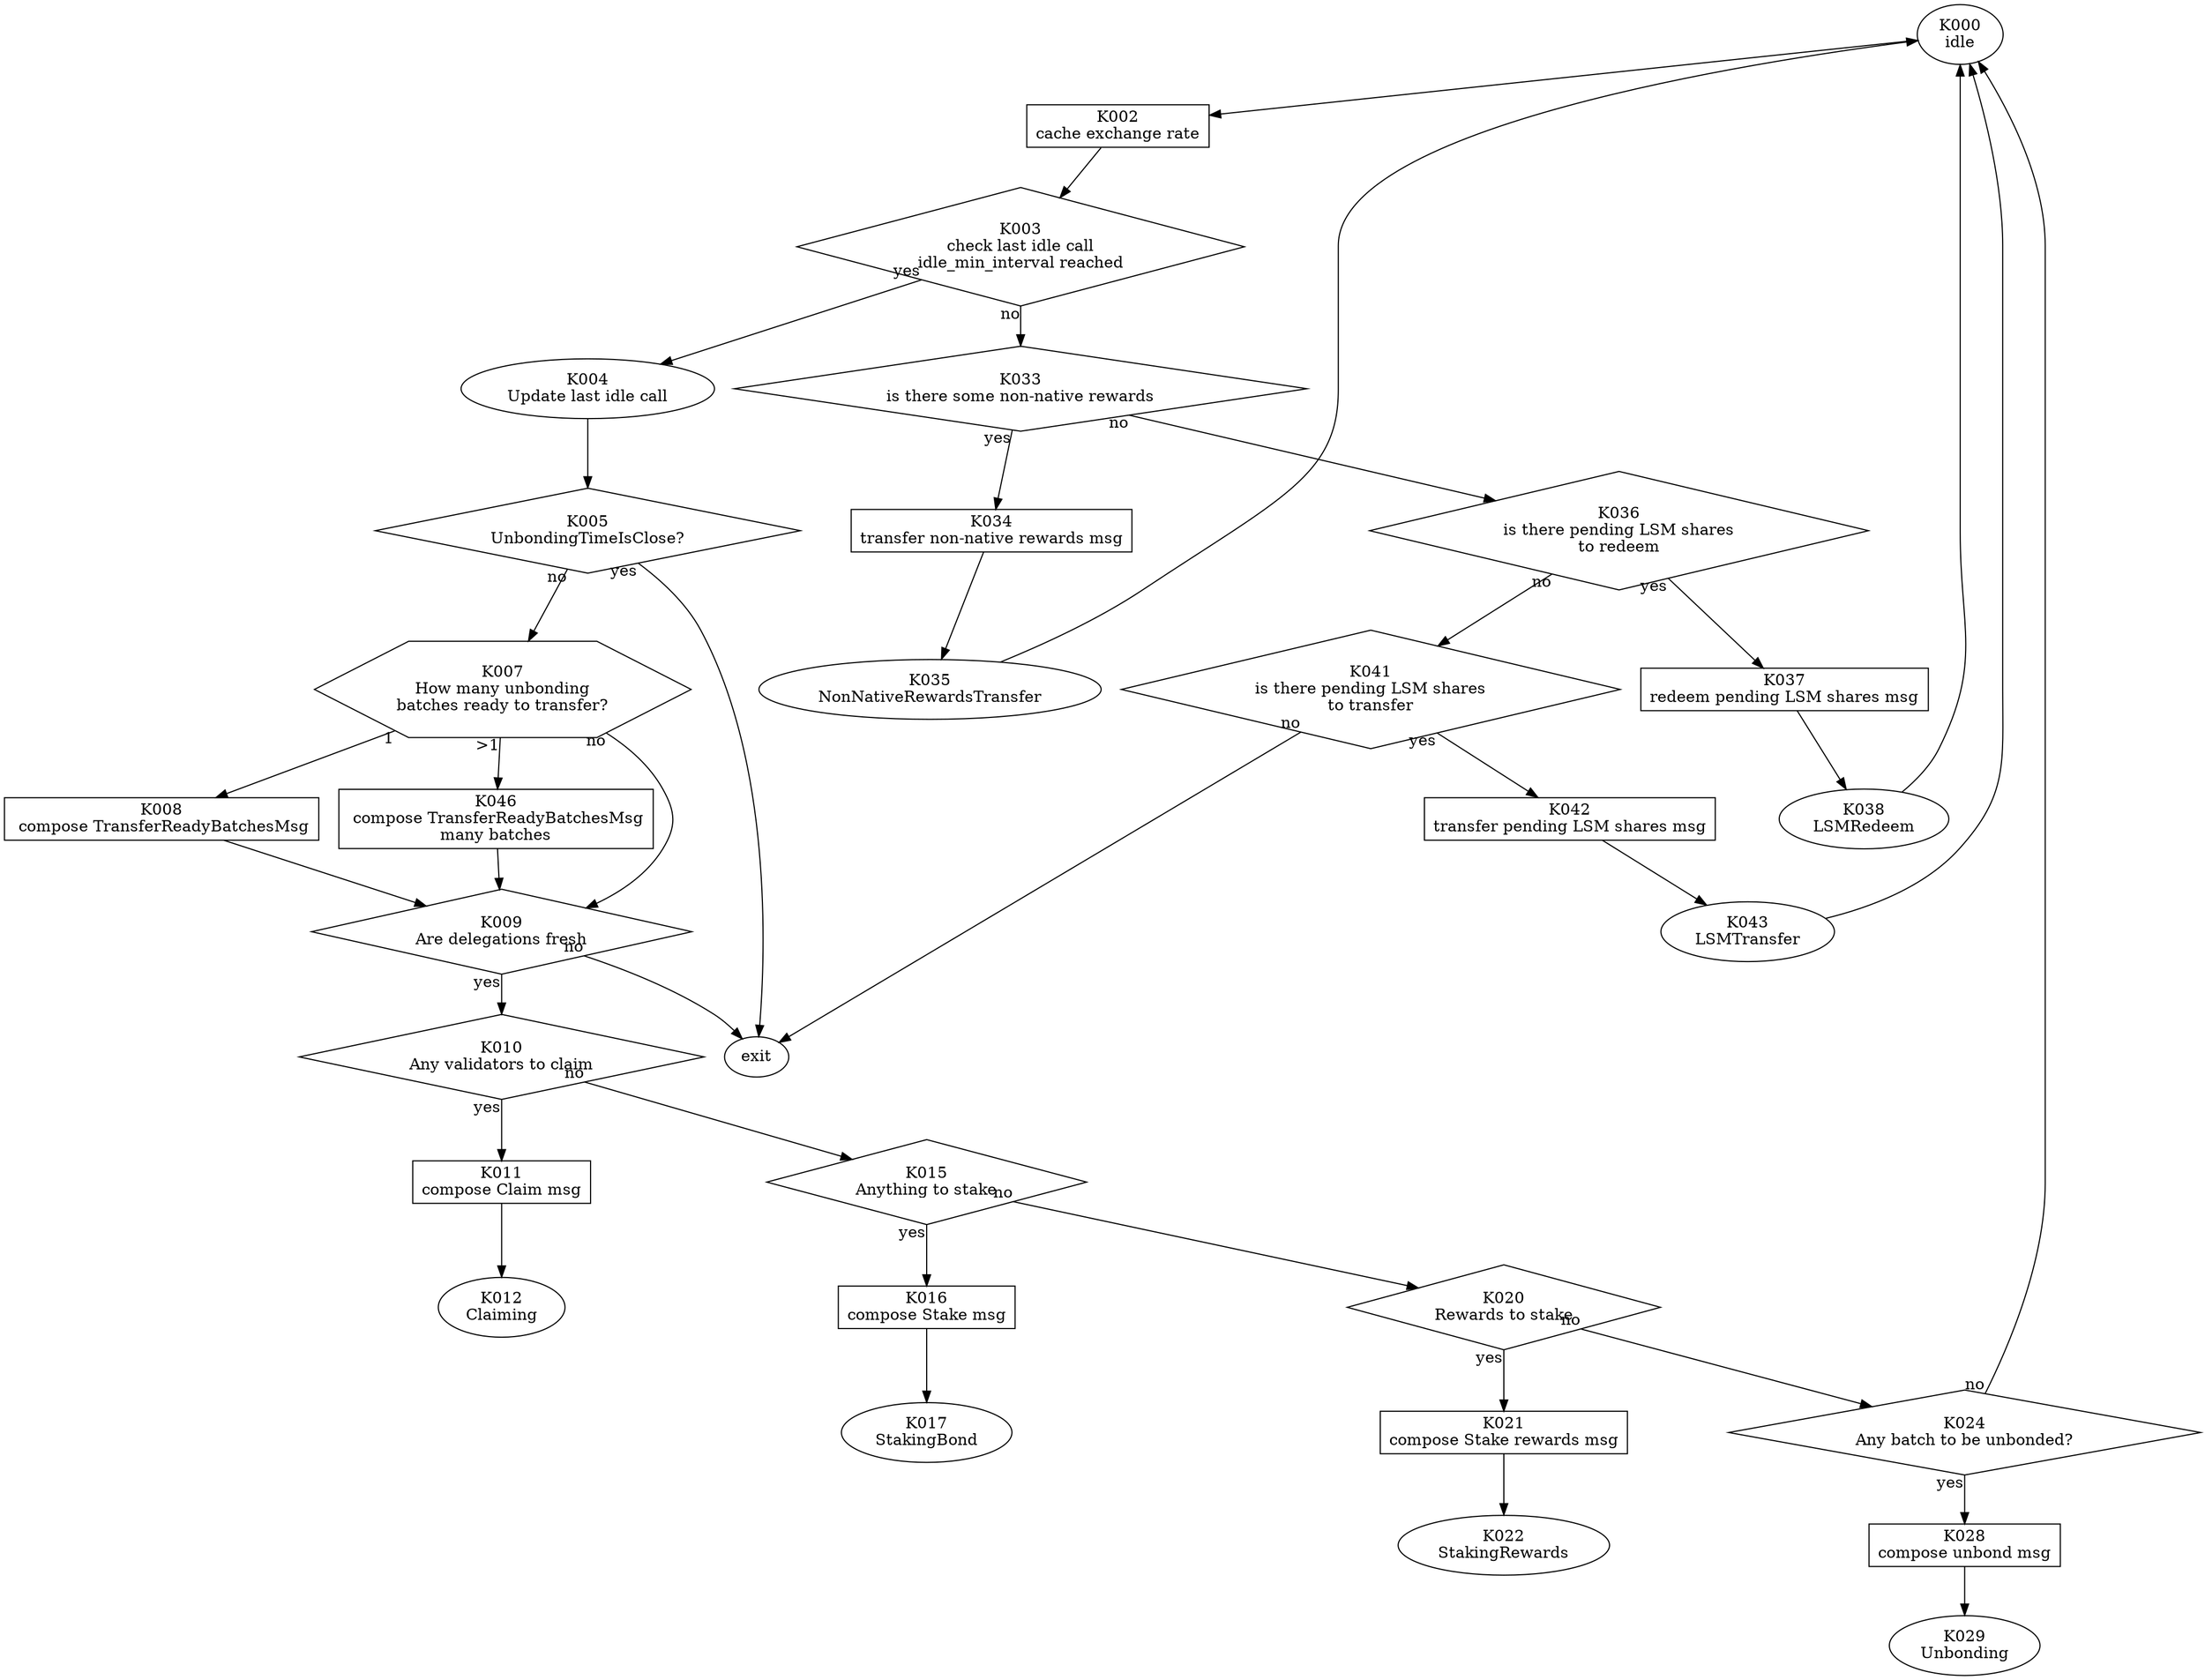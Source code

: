 digraph G {
    K000 [label = "K000\nidle";];
    K002 [label = "K002\ncache exchange rate";shape = "box";];
    K003 [label = "K003\ncheck last idle call\nidle_min_interval reached";shape = "diamond";];
    
    K033 [label = "K033\nis there some non-native rewards";shape = "diamond";];
    K034 [label = "K034\ntransfer non-native rewards msg";shape = "box";];
    K035 [label = "K035\nNonNativeRewardsTransfer";];
    
    K036 [label = "K036\nis there pending LSM shares\nto redeem";shape = "diamond";];
    K037 [label = "K037\nredeem pending LSM shares msg";shape = "box";];
    K038 [label = "K038\nLSMRedeem";];
    
    K041 [label = "K041\nis there pending LSM shares\nto transfer";shape = "diamond";];
    K042 [label = "K042\ntransfer pending LSM shares msg";shape = "box";];
    K043 [label = "K043\nLSMTransfer";];
    
    K005 [label = "K005\nUnbondingTimeIsClose?";shape = "diamond";];
    K007 [label = "K007\nHow many unbonding\nbatches ready to transfer?";shape = "hexagon";];
    K008 [label = "K008\n compose TransferReadyBatchesMsg";shape = "box";];
    K046 [label = "K046\n compose TransferReadyBatchesMsg\nmany batches";shape = "box";];
    
    K009 [label = "K009\nAre delegations fresh";shape = "diamond";];
    K010 [label = "K010\nAny validators to claim";shape = "diamond";];
    
    K015 [label = "K015\nAnything to stake";shape = "diamond";];
    K016 [label = "K016\ncompose Stake msg";shape = "box";];
    K017 [label = "K017\nStakingBond";];
    
    K020 [label = "K020\nRewards to stake";shape = "diamond";];
    K021 [label = "K021\ncompose Stake rewards msg";shape = "box";];
    K022 [label = "K022\nStakingRewards";];
    
    K024 [label = "K024\nAny batch to be unbonded?";shape = "diamond";];
    K028 [label = "K028\ncompose unbond msg";shape = "box";];
    K029 [label = "K029\nUnbonding";];
    
    K011 [label = "K011\ncompose Claim msg";shape = "box";];
    K012 [label = "K012\nClaiming";];
    K004 [label = "K004\nUpdate last idle call";];
    
    ERR [label = "exit";];
    
    K000 -> K002;
    K002 -> K003;
    K003 -> K033 [taillabel = "no";];
    
    K033 -> K034 [taillabel = "yes";];
    K034 -> K035;
    K033 -> K036 [taillabel = "no";];
    K036 -> K037 [taillabel = "yes";];
    K037 -> K038;
    K036 -> K041 [taillabel = "no";];
    K041 -> K042 [taillabel = "yes";];
    K042 -> K043;
    K041 -> ERR [taillabel = "no";];
    
    K003 -> K004 [taillabel = "yes";];
    K004 -> K005;
    K005 -> ERR [taillabel = "yes";];
    K005 -> K007 [taillabel = "no";];
    
    K007 -> K008 [taillabel = "1";];
    K007 -> K046 [taillabel = ">1";];
    K007 -> K009 [taillabel = "no";];

    K008 -> K009;
    K046 -> K009;
    
    K009 -> ERR [taillabel = "no";];
    K009 -> K010 [taillabel = "yes";];
    K010 -> K015 [taillabel = "no";];
    K015 -> K016 [taillabel = "yes";];
    K016 -> K017;
    
    K015 -> K020 [taillabel = "no";];
    K020 -> K021 [taillabel = "yes";];
    K021 -> K022;
    
    K020 -> K024 [taillabel = "no";];
    K024 -> K028 [taillabel = "yes";];
    K028 -> K029;
    
    K024 -> K000 [taillabel = "no";];
    K010 -> K011 [taillabel = "yes";];
    K011 -> K012;
    
    K038 -> K000;
    K043 -> K000;
    K035 -> K000;
}